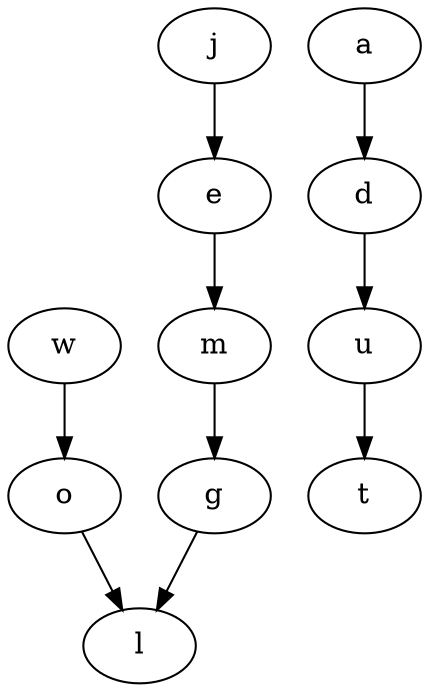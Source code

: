 digraph intersection {
  w -> o
  o -> l
  a -> d
  d -> u
  e -> m
  g -> l
  j -> e
  m -> g
  u -> t
}
